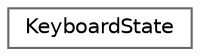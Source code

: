digraph "Graphical Class Hierarchy"
{
 // LATEX_PDF_SIZE
  bgcolor="transparent";
  edge [fontname=Helvetica,fontsize=10,labelfontname=Helvetica,labelfontsize=10];
  node [fontname=Helvetica,fontsize=10,shape=box,height=0.2,width=0.4];
  rankdir="LR";
  Node0 [id="Node000000",label="KeyboardState",height=0.2,width=0.4,color="grey40", fillcolor="white", style="filled",URL="$db/d37/class_keyboard_state.html",tooltip=" "];
}
